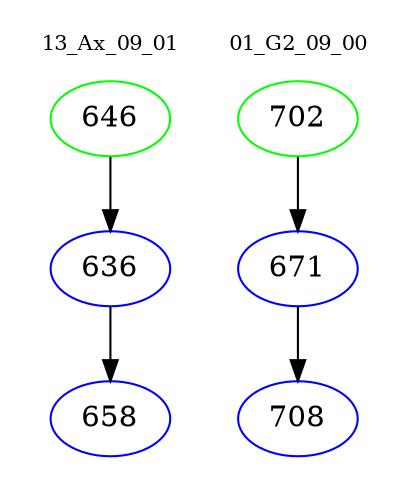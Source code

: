 digraph{
subgraph cluster_0 {
color = white
label = "13_Ax_09_01";
fontsize=10;
T0_646 [label="646", color="green"]
T0_646 -> T0_636 [color="black"]
T0_636 [label="636", color="blue"]
T0_636 -> T0_658 [color="black"]
T0_658 [label="658", color="blue"]
}
subgraph cluster_1 {
color = white
label = "01_G2_09_00";
fontsize=10;
T1_702 [label="702", color="green"]
T1_702 -> T1_671 [color="black"]
T1_671 [label="671", color="blue"]
T1_671 -> T1_708 [color="black"]
T1_708 [label="708", color="blue"]
}
}
